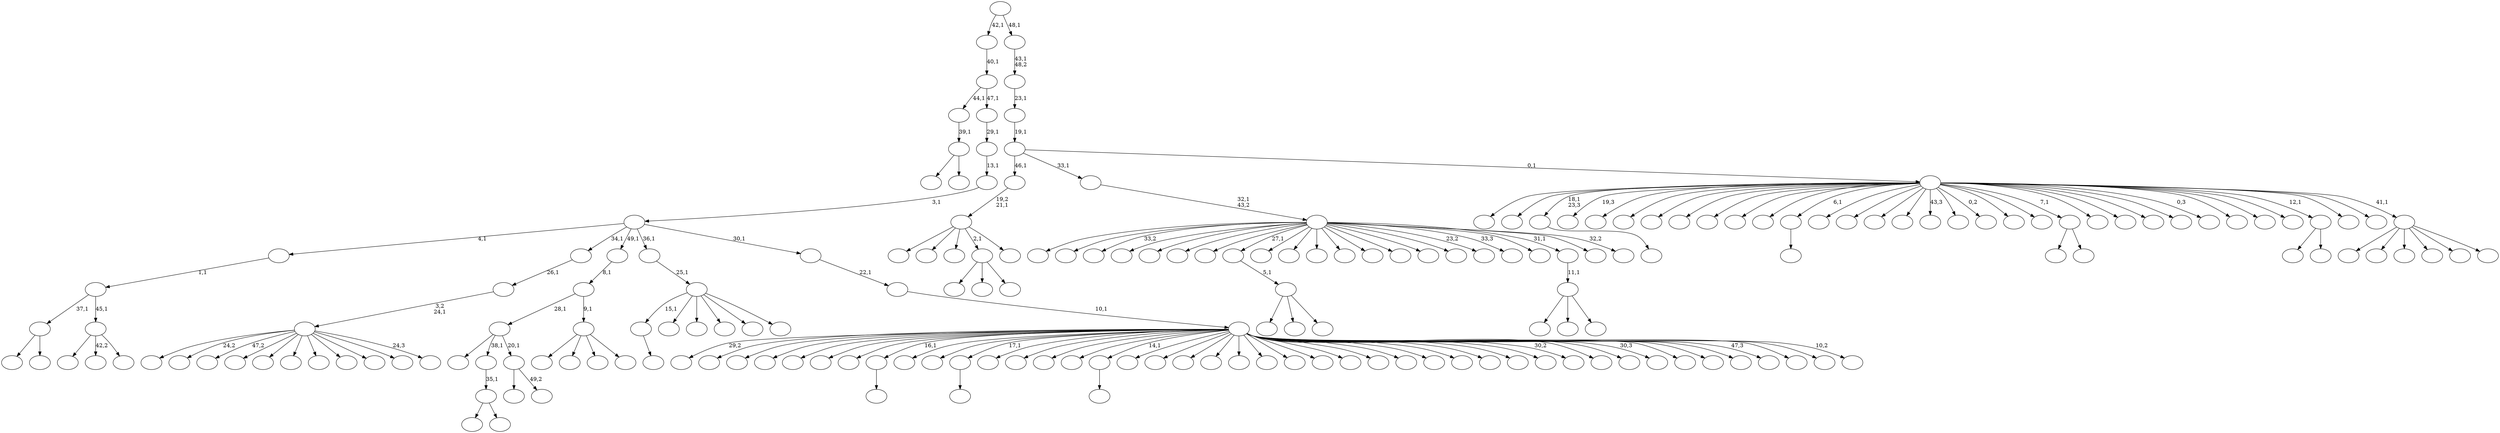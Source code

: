 digraph T {
	200 [label=""]
	199 [label=""]
	198 [label=""]
	197 [label=""]
	196 [label=""]
	195 [label=""]
	194 [label=""]
	193 [label=""]
	192 [label=""]
	191 [label=""]
	190 [label=""]
	189 [label=""]
	188 [label=""]
	187 [label=""]
	186 [label=""]
	185 [label=""]
	184 [label=""]
	183 [label=""]
	182 [label=""]
	181 [label=""]
	180 [label=""]
	179 [label=""]
	178 [label=""]
	177 [label=""]
	176 [label=""]
	175 [label=""]
	174 [label=""]
	173 [label=""]
	172 [label=""]
	171 [label=""]
	170 [label=""]
	169 [label=""]
	168 [label=""]
	167 [label=""]
	166 [label=""]
	165 [label=""]
	164 [label=""]
	163 [label=""]
	162 [label=""]
	161 [label=""]
	160 [label=""]
	159 [label=""]
	158 [label=""]
	157 [label=""]
	156 [label=""]
	155 [label=""]
	154 [label=""]
	153 [label=""]
	152 [label=""]
	151 [label=""]
	150 [label=""]
	149 [label=""]
	148 [label=""]
	147 [label=""]
	146 [label=""]
	145 [label=""]
	144 [label=""]
	143 [label=""]
	142 [label=""]
	141 [label=""]
	140 [label=""]
	139 [label=""]
	138 [label=""]
	137 [label=""]
	136 [label=""]
	135 [label=""]
	134 [label=""]
	133 [label=""]
	132 [label=""]
	131 [label=""]
	130 [label=""]
	129 [label=""]
	128 [label=""]
	127 [label=""]
	126 [label=""]
	125 [label=""]
	124 [label=""]
	123 [label=""]
	122 [label=""]
	121 [label=""]
	120 [label=""]
	119 [label=""]
	118 [label=""]
	117 [label=""]
	116 [label=""]
	115 [label=""]
	114 [label=""]
	113 [label=""]
	112 [label=""]
	111 [label=""]
	110 [label=""]
	109 [label=""]
	108 [label=""]
	107 [label=""]
	106 [label=""]
	105 [label=""]
	104 [label=""]
	103 [label=""]
	102 [label=""]
	101 [label=""]
	100 [label=""]
	99 [label=""]
	98 [label=""]
	97 [label=""]
	96 [label=""]
	95 [label=""]
	94 [label=""]
	93 [label=""]
	92 [label=""]
	91 [label=""]
	90 [label=""]
	89 [label=""]
	88 [label=""]
	87 [label=""]
	86 [label=""]
	85 [label=""]
	84 [label=""]
	83 [label=""]
	82 [label=""]
	81 [label=""]
	80 [label=""]
	79 [label=""]
	78 [label=""]
	77 [label=""]
	76 [label=""]
	75 [label=""]
	74 [label=""]
	73 [label=""]
	72 [label=""]
	71 [label=""]
	70 [label=""]
	69 [label=""]
	68 [label=""]
	67 [label=""]
	66 [label=""]
	65 [label=""]
	64 [label=""]
	63 [label=""]
	62 [label=""]
	61 [label=""]
	60 [label=""]
	59 [label=""]
	58 [label=""]
	57 [label=""]
	56 [label=""]
	55 [label=""]
	54 [label=""]
	53 [label=""]
	52 [label=""]
	51 [label=""]
	50 [label=""]
	49 [label=""]
	48 [label=""]
	47 [label=""]
	46 [label=""]
	45 [label=""]
	44 [label=""]
	43 [label=""]
	42 [label=""]
	41 [label=""]
	40 [label=""]
	39 [label=""]
	38 [label=""]
	37 [label=""]
	36 [label=""]
	35 [label=""]
	34 [label=""]
	33 [label=""]
	32 [label=""]
	31 [label=""]
	30 [label=""]
	29 [label=""]
	28 [label=""]
	27 [label=""]
	26 [label=""]
	25 [label=""]
	24 [label=""]
	23 [label=""]
	22 [label=""]
	21 [label=""]
	20 [label=""]
	19 [label=""]
	18 [label=""]
	17 [label=""]
	16 [label=""]
	15 [label=""]
	14 [label=""]
	13 [label=""]
	12 [label=""]
	11 [label=""]
	10 [label=""]
	9 [label=""]
	8 [label=""]
	7 [label=""]
	6 [label=""]
	5 [label=""]
	4 [label=""]
	3 [label=""]
	2 [label=""]
	1 [label=""]
	0 [label=""]
	186 -> 187 [label=""]
	174 -> 175 [label=""]
	170 -> 171 [label=""]
	163 -> 164 [label=""]
	148 -> 162 [label=""]
	148 -> 151 [label=""]
	148 -> 149 [label=""]
	147 -> 148 [label="5,1"]
	141 -> 142 [label=""]
	132 -> 133 [label=""]
	104 -> 124 [label=""]
	104 -> 105 [label=""]
	95 -> 184 [label=""]
	95 -> 96 [label=""]
	94 -> 95 [label="39,1"]
	92 -> 129 [label=""]
	92 -> 93 [label=""]
	83 -> 178 [label=""]
	83 -> 110 [label="42,2"]
	83 -> 84 [label=""]
	82 -> 104 [label="37,1"]
	82 -> 83 [label="45,1"]
	81 -> 82 [label="1,1"]
	74 -> 121 [label=""]
	74 -> 75 [label=""]
	73 -> 74 [label="35,1"]
	68 -> 198 [label=""]
	68 -> 197 [label="24,2"]
	68 -> 194 [label="47,2"]
	68 -> 192 [label=""]
	68 -> 176 [label=""]
	68 -> 156 [label=""]
	68 -> 144 [label=""]
	68 -> 131 [label=""]
	68 -> 116 [label=""]
	68 -> 112 [label=""]
	68 -> 69 [label="24,3"]
	67 -> 68 [label="3,2\n24,1"]
	66 -> 67 [label="26,1"]
	56 -> 137 [label=""]
	56 -> 57 [label="49,2"]
	55 -> 102 [label=""]
	55 -> 73 [label="38,1"]
	55 -> 56 [label="20,1"]
	47 -> 177 [label=""]
	47 -> 118 [label=""]
	47 -> 48 [label=""]
	44 -> 179 [label=""]
	44 -> 125 [label=""]
	44 -> 64 [label=""]
	44 -> 45 [label=""]
	43 -> 55 [label="28,1"]
	43 -> 44 [label="9,1"]
	42 -> 43 [label="8,1"]
	36 -> 59 [label=""]
	36 -> 37 [label=""]
	34 -> 136 [label=""]
	34 -> 86 [label=""]
	34 -> 35 [label=""]
	33 -> 34 [label="11,1"]
	27 -> 159 [label=""]
	27 -> 123 [label=""]
	27 -> 80 [label=""]
	27 -> 47 [label="2,1"]
	27 -> 28 [label=""]
	26 -> 27 [label="19,2\n21,1"]
	23 -> 174 [label="15,1"]
	23 -> 111 [label=""]
	23 -> 97 [label=""]
	23 -> 85 [label=""]
	23 -> 29 [label=""]
	23 -> 24 [label=""]
	22 -> 23 [label="25,1"]
	20 -> 199 [label="29,2"]
	20 -> 190 [label=""]
	20 -> 183 [label=""]
	20 -> 181 [label=""]
	20 -> 180 [label=""]
	20 -> 173 [label=""]
	20 -> 172 [label=""]
	20 -> 170 [label="16,1"]
	20 -> 167 [label=""]
	20 -> 165 [label=""]
	20 -> 163 [label="17,1"]
	20 -> 161 [label=""]
	20 -> 154 [label=""]
	20 -> 153 [label=""]
	20 -> 135 [label=""]
	20 -> 132 [label="14,1"]
	20 -> 128 [label=""]
	20 -> 122 [label=""]
	20 -> 119 [label=""]
	20 -> 117 [label=""]
	20 -> 115 [label=""]
	20 -> 113 [label=""]
	20 -> 107 [label=""]
	20 -> 103 [label=""]
	20 -> 101 [label=""]
	20 -> 99 [label=""]
	20 -> 98 [label=""]
	20 -> 91 [label=""]
	20 -> 90 [label=""]
	20 -> 76 [label=""]
	20 -> 70 [label=""]
	20 -> 58 [label=""]
	20 -> 54 [label="30,2"]
	20 -> 53 [label=""]
	20 -> 52 [label=""]
	20 -> 49 [label="30,3"]
	20 -> 41 [label=""]
	20 -> 40 [label=""]
	20 -> 39 [label=""]
	20 -> 38 [label="47,3"]
	20 -> 31 [label=""]
	20 -> 25 [label=""]
	20 -> 21 [label="10,2"]
	19 -> 20 [label="10,1"]
	18 -> 19 [label="22,1"]
	17 -> 81 [label="4,1"]
	17 -> 66 [label="34,1"]
	17 -> 42 [label="49,1"]
	17 -> 22 [label="36,1"]
	17 -> 18 [label="30,1"]
	16 -> 17 [label="3,1"]
	15 -> 16 [label="13,1"]
	14 -> 15 [label="29,1"]
	13 -> 94 [label="44,1"]
	13 -> 14 [label="47,1"]
	12 -> 13 [label="40,1"]
	9 -> 196 [label=""]
	9 -> 193 [label=""]
	9 -> 191 [label="33,2"]
	9 -> 188 [label=""]
	9 -> 185 [label=""]
	9 -> 157 [label=""]
	9 -> 150 [label=""]
	9 -> 147 [label="27,1"]
	9 -> 146 [label=""]
	9 -> 127 [label=""]
	9 -> 100 [label=""]
	9 -> 89 [label=""]
	9 -> 88 [label=""]
	9 -> 87 [label=""]
	9 -> 72 [label=""]
	9 -> 71 [label=""]
	9 -> 63 [label="23,2"]
	9 -> 62 [label="33,3"]
	9 -> 51 [label=""]
	9 -> 33 [label="31,1"]
	9 -> 11 [label=""]
	9 -> 10 [label="32,2"]
	8 -> 9 [label="32,1\n43,2"]
	6 -> 200 [label=""]
	6 -> 160 [label=""]
	6 -> 152 [label=""]
	6 -> 134 [label=""]
	6 -> 106 [label=""]
	6 -> 7 [label=""]
	5 -> 195 [label=""]
	5 -> 189 [label=""]
	5 -> 186 [label="18,1\n23,3"]
	5 -> 182 [label="19,3"]
	5 -> 169 [label=""]
	5 -> 168 [label=""]
	5 -> 166 [label=""]
	5 -> 158 [label=""]
	5 -> 155 [label=""]
	5 -> 145 [label=""]
	5 -> 143 [label=""]
	5 -> 141 [label="6,1"]
	5 -> 140 [label=""]
	5 -> 139 [label=""]
	5 -> 138 [label=""]
	5 -> 130 [label=""]
	5 -> 126 [label="43,3"]
	5 -> 120 [label=""]
	5 -> 114 [label="0,2"]
	5 -> 109 [label=""]
	5 -> 108 [label=""]
	5 -> 92 [label="7,1"]
	5 -> 79 [label=""]
	5 -> 78 [label=""]
	5 -> 77 [label=""]
	5 -> 65 [label=""]
	5 -> 61 [label="0,3"]
	5 -> 60 [label=""]
	5 -> 50 [label=""]
	5 -> 46 [label=""]
	5 -> 36 [label="12,1"]
	5 -> 32 [label=""]
	5 -> 30 [label=""]
	5 -> 6 [label="41,1"]
	4 -> 26 [label="46,1"]
	4 -> 8 [label="33,1"]
	4 -> 5 [label="0,1"]
	3 -> 4 [label="19,1"]
	2 -> 3 [label="23,1"]
	1 -> 2 [label="43,1\n48,2"]
	0 -> 12 [label="42,1"]
	0 -> 1 [label="48,1"]
}

